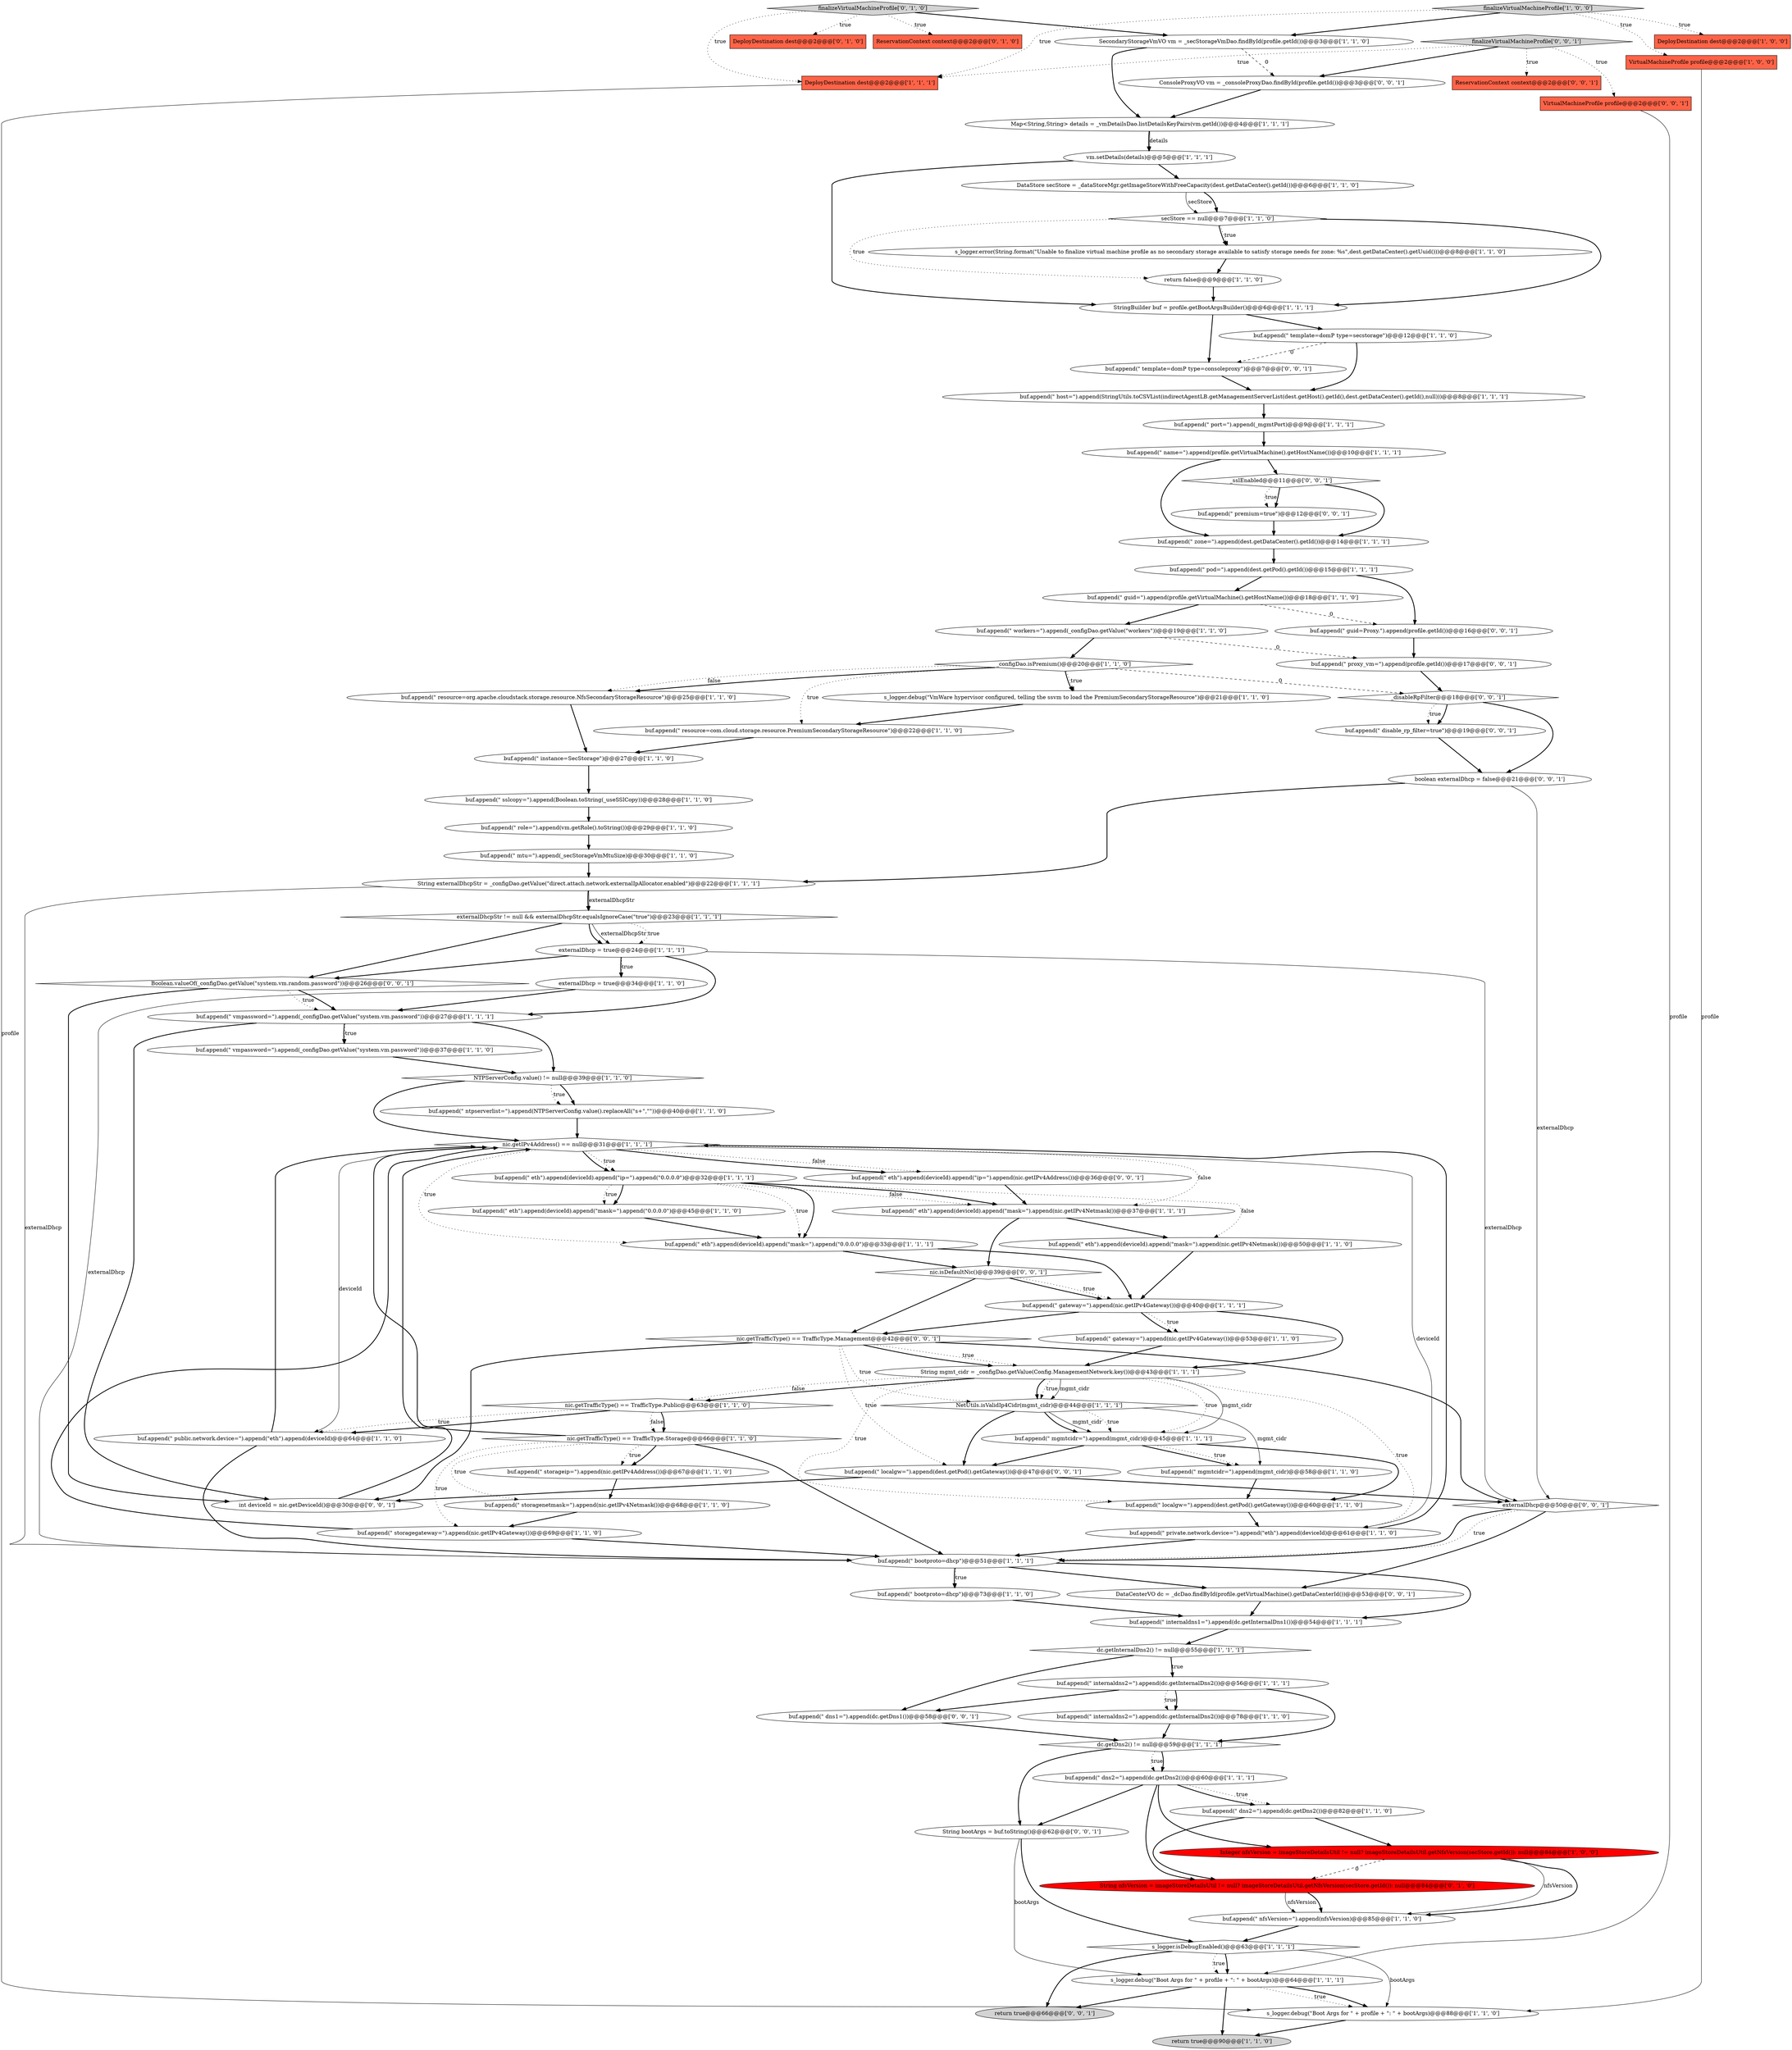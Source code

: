 digraph {
11 [style = filled, label = "s_logger.debug(\"VmWare hypervisor configured, telling the ssvm to load the PremiumSecondaryStorageResource\")@@@21@@@['1', '1', '0']", fillcolor = white, shape = ellipse image = "AAA0AAABBB1BBB"];
43 [style = filled, label = "buf.append(\" workers=\").append(_configDao.getValue(\"workers\"))@@@19@@@['1', '1', '0']", fillcolor = white, shape = ellipse image = "AAA0AAABBB1BBB"];
67 [style = filled, label = "String externalDhcpStr = _configDao.getValue(\"direct.attach.network.externalIpAllocator.enabled\")@@@22@@@['1', '1', '1']", fillcolor = white, shape = ellipse image = "AAA0AAABBB1BBB"];
90 [style = filled, label = "buf.append(\" eth\").append(deviceId).append(\"ip=\").append(nic.getIPv4Address())@@@36@@@['0', '0', '1']", fillcolor = white, shape = ellipse image = "AAA0AAABBB3BBB"];
30 [style = filled, label = "buf.append(\" resource=org.apache.cloudstack.storage.resource.NfsSecondaryStorageResource\")@@@25@@@['1', '1', '0']", fillcolor = white, shape = ellipse image = "AAA0AAABBB1BBB"];
20 [style = filled, label = "buf.append(\" vmpassword=\").append(_configDao.getValue(\"system.vm.password\"))@@@37@@@['1', '1', '0']", fillcolor = white, shape = ellipse image = "AAA0AAABBB1BBB"];
21 [style = filled, label = "buf.append(\" storageip=\").append(nic.getIPv4Address())@@@67@@@['1', '1', '0']", fillcolor = white, shape = ellipse image = "AAA0AAABBB1BBB"];
6 [style = filled, label = "buf.append(\" host=\").append(StringUtils.toCSVList(indirectAgentLB.getManagementServerList(dest.getHost().getId(),dest.getDataCenter().getId(),null)))@@@8@@@['1', '1', '1']", fillcolor = white, shape = ellipse image = "AAA0AAABBB1BBB"];
68 [style = filled, label = "buf.append(\" sslcopy=\").append(Boolean.toString(_useSSlCopy))@@@28@@@['1', '1', '0']", fillcolor = white, shape = ellipse image = "AAA0AAABBB1BBB"];
78 [style = filled, label = "boolean externalDhcp = false@@@21@@@['0', '0', '1']", fillcolor = white, shape = ellipse image = "AAA0AAABBB3BBB"];
80 [style = filled, label = "buf.append(\" dns1=\").append(dc.getDns1())@@@58@@@['0', '0', '1']", fillcolor = white, shape = ellipse image = "AAA0AAABBB3BBB"];
45 [style = filled, label = "DeployDestination dest@@@2@@@['1', '1', '1']", fillcolor = tomato, shape = box image = "AAA0AAABBB1BBB"];
34 [style = filled, label = "buf.append(\" resource=com.cloud.storage.resource.PremiumSecondaryStorageResource\")@@@22@@@['1', '1', '0']", fillcolor = white, shape = ellipse image = "AAA0AAABBB1BBB"];
32 [style = filled, label = "buf.append(\" public.network.device=\").append(\"eth\").append(deviceId)@@@64@@@['1', '1', '0']", fillcolor = white, shape = ellipse image = "AAA0AAABBB1BBB"];
14 [style = filled, label = "externalDhcpStr != null && externalDhcpStr.equalsIgnoreCase(\"true\")@@@23@@@['1', '1', '1']", fillcolor = white, shape = diamond image = "AAA0AAABBB1BBB"];
19 [style = filled, label = "buf.append(\" guid=\").append(profile.getVirtualMachine().getHostName())@@@18@@@['1', '1', '0']", fillcolor = white, shape = ellipse image = "AAA0AAABBB1BBB"];
40 [style = filled, label = "dc.getDns2() != null@@@59@@@['1', '1', '1']", fillcolor = white, shape = diamond image = "AAA0AAABBB1BBB"];
66 [style = filled, label = "s_logger.isDebugEnabled()@@@63@@@['1', '1', '1']", fillcolor = white, shape = diamond image = "AAA0AAABBB1BBB"];
38 [style = filled, label = "buf.append(\" eth\").append(deviceId).append(\"ip=\").append(\"0.0.0.0\")@@@32@@@['1', '1', '1']", fillcolor = white, shape = ellipse image = "AAA0AAABBB1BBB"];
42 [style = filled, label = "Integer nfsVersion = imageStoreDetailsUtil != null? imageStoreDetailsUtil.getNfsVersion(secStore.getId()): null@@@84@@@['1', '0', '0']", fillcolor = red, shape = ellipse image = "AAA1AAABBB1BBB"];
17 [style = filled, label = "buf.append(\" localgw=\").append(dest.getPod().getGateway())@@@60@@@['1', '1', '0']", fillcolor = white, shape = ellipse image = "AAA0AAABBB1BBB"];
74 [style = filled, label = "DeployDestination dest@@@2@@@['0', '1', '0']", fillcolor = tomato, shape = box image = "AAA0AAABBB2BBB"];
89 [style = filled, label = "VirtualMachineProfile profile@@@2@@@['0', '0', '1']", fillcolor = tomato, shape = box image = "AAA0AAABBB3BBB"];
75 [style = filled, label = "buf.append(\" guid=Proxy.\").append(profile.getId())@@@16@@@['0', '0', '1']", fillcolor = white, shape = ellipse image = "AAA0AAABBB3BBB"];
28 [style = filled, label = "buf.append(\" mgmtcidr=\").append(mgmt_cidr)@@@45@@@['1', '1', '1']", fillcolor = white, shape = ellipse image = "AAA0AAABBB1BBB"];
93 [style = filled, label = "DataCenterVO dc = _dcDao.findById(profile.getVirtualMachine().getDataCenterId())@@@53@@@['0', '0', '1']", fillcolor = white, shape = ellipse image = "AAA0AAABBB3BBB"];
61 [style = filled, label = "nic.getIPv4Address() == null@@@31@@@['1', '1', '1']", fillcolor = white, shape = diamond image = "AAA0AAABBB1BBB"];
71 [style = filled, label = "finalizeVirtualMachineProfile['0', '1', '0']", fillcolor = lightgray, shape = diamond image = "AAA0AAABBB2BBB"];
73 [style = filled, label = "ReservationContext context@@@2@@@['0', '1', '0']", fillcolor = tomato, shape = box image = "AAA0AAABBB2BBB"];
2 [style = filled, label = "s_logger.error(String.format(\"Unable to finalize virtual machine profile as no secondary storage available to satisfy storage needs for zone: %s\",dest.getDataCenter().getUuid()))@@@8@@@['1', '1', '0']", fillcolor = white, shape = ellipse image = "AAA0AAABBB1BBB"];
51 [style = filled, label = "return true@@@90@@@['1', '1', '0']", fillcolor = lightgray, shape = ellipse image = "AAA0AAABBB1BBB"];
82 [style = filled, label = "buf.append(\" disable_rp_filter=true\")@@@19@@@['0', '0', '1']", fillcolor = white, shape = ellipse image = "AAA0AAABBB3BBB"];
69 [style = filled, label = "externalDhcp = true@@@24@@@['1', '1', '1']", fillcolor = white, shape = ellipse image = "AAA0AAABBB1BBB"];
18 [style = filled, label = "StringBuilder buf = profile.getBootArgsBuilder()@@@6@@@['1', '1', '1']", fillcolor = white, shape = ellipse image = "AAA0AAABBB1BBB"];
7 [style = filled, label = "buf.append(\" mtu=\").append(_secStorageVmMtuSize)@@@30@@@['1', '1', '0']", fillcolor = white, shape = ellipse image = "AAA0AAABBB1BBB"];
81 [style = filled, label = "finalizeVirtualMachineProfile['0', '0', '1']", fillcolor = lightgray, shape = diamond image = "AAA0AAABBB3BBB"];
95 [style = filled, label = "return true@@@66@@@['0', '0', '1']", fillcolor = lightgray, shape = ellipse image = "AAA0AAABBB3BBB"];
37 [style = filled, label = "VirtualMachineProfile profile@@@2@@@['1', '0', '0']", fillcolor = tomato, shape = box image = "AAA0AAABBB1BBB"];
12 [style = filled, label = "dc.getInternalDns2() != null@@@55@@@['1', '1', '1']", fillcolor = white, shape = diamond image = "AAA0AAABBB1BBB"];
94 [style = filled, label = "externalDhcp@@@50@@@['0', '0', '1']", fillcolor = white, shape = diamond image = "AAA0AAABBB3BBB"];
58 [style = filled, label = "buf.append(\" internaldns2=\").append(dc.getInternalDns2())@@@78@@@['1', '1', '0']", fillcolor = white, shape = ellipse image = "AAA0AAABBB1BBB"];
53 [style = filled, label = "SecondaryStorageVmVO vm = _secStorageVmDao.findById(profile.getId())@@@3@@@['1', '1', '0']", fillcolor = white, shape = ellipse image = "AAA0AAABBB1BBB"];
87 [style = filled, label = "buf.append(\" premium=true\")@@@12@@@['0', '0', '1']", fillcolor = white, shape = ellipse image = "AAA0AAABBB3BBB"];
16 [style = filled, label = "buf.append(\" private.network.device=\").append(\"eth\").append(deviceId)@@@61@@@['1', '1', '0']", fillcolor = white, shape = ellipse image = "AAA0AAABBB1BBB"];
13 [style = filled, label = "externalDhcp = true@@@34@@@['1', '1', '0']", fillcolor = white, shape = ellipse image = "AAA0AAABBB1BBB"];
23 [style = filled, label = "DataStore secStore = _dataStoreMgr.getImageStoreWithFreeCapacity(dest.getDataCenter().getId())@@@6@@@['1', '1', '0']", fillcolor = white, shape = ellipse image = "AAA0AAABBB1BBB"];
48 [style = filled, label = "buf.append(\" zone=\").append(dest.getDataCenter().getId())@@@14@@@['1', '1', '1']", fillcolor = white, shape = ellipse image = "AAA0AAABBB1BBB"];
59 [style = filled, label = "buf.append(\" storagegateway=\").append(nic.getIPv4Gateway())@@@69@@@['1', '1', '0']", fillcolor = white, shape = ellipse image = "AAA0AAABBB1BBB"];
63 [style = filled, label = "nic.getTrafficType() == TrafficType.Public@@@63@@@['1', '1', '0']", fillcolor = white, shape = diamond image = "AAA0AAABBB1BBB"];
46 [style = filled, label = "buf.append(\" role=\").append(vm.getRole().toString())@@@29@@@['1', '1', '0']", fillcolor = white, shape = ellipse image = "AAA0AAABBB1BBB"];
85 [style = filled, label = "_disableRpFilter@@@18@@@['0', '0', '1']", fillcolor = white, shape = diamond image = "AAA0AAABBB3BBB"];
27 [style = filled, label = "buf.append(\" name=\").append(profile.getVirtualMachine().getHostName())@@@10@@@['1', '1', '1']", fillcolor = white, shape = ellipse image = "AAA0AAABBB1BBB"];
70 [style = filled, label = "s_logger.debug(\"Boot Args for \" + profile + \": \" + bootArgs)@@@88@@@['1', '1', '0']", fillcolor = white, shape = ellipse image = "AAA0AAABBB1BBB"];
76 [style = filled, label = "int deviceId = nic.getDeviceId()@@@30@@@['0', '0', '1']", fillcolor = white, shape = ellipse image = "AAA0AAABBB3BBB"];
25 [style = filled, label = "String mgmt_cidr = _configDao.getValue(Config.ManagementNetwork.key())@@@43@@@['1', '1', '1']", fillcolor = white, shape = ellipse image = "AAA0AAABBB1BBB"];
39 [style = filled, label = "buf.append(\" storagenetmask=\").append(nic.getIPv4Netmask())@@@68@@@['1', '1', '0']", fillcolor = white, shape = ellipse image = "AAA0AAABBB1BBB"];
41 [style = filled, label = "buf.append(\" dns2=\").append(dc.getDns2())@@@60@@@['1', '1', '1']", fillcolor = white, shape = ellipse image = "AAA0AAABBB1BBB"];
29 [style = filled, label = "buf.append(\" internaldns2=\").append(dc.getInternalDns2())@@@56@@@['1', '1', '1']", fillcolor = white, shape = ellipse image = "AAA0AAABBB1BBB"];
9 [style = filled, label = "buf.append(\" gateway=\").append(nic.getIPv4Gateway())@@@53@@@['1', '1', '0']", fillcolor = white, shape = ellipse image = "AAA0AAABBB1BBB"];
31 [style = filled, label = "buf.append(\" eth\").append(deviceId).append(\"mask=\").append(\"0.0.0.0\")@@@33@@@['1', '1', '1']", fillcolor = white, shape = ellipse image = "AAA0AAABBB1BBB"];
47 [style = filled, label = "buf.append(\" mgmtcidr=\").append(mgmt_cidr)@@@58@@@['1', '1', '0']", fillcolor = white, shape = ellipse image = "AAA0AAABBB1BBB"];
91 [style = filled, label = "nic.getTrafficType() == TrafficType.Management@@@42@@@['0', '0', '1']", fillcolor = white, shape = diamond image = "AAA0AAABBB3BBB"];
5 [style = filled, label = "finalizeVirtualMachineProfile['1', '0', '0']", fillcolor = lightgray, shape = diamond image = "AAA0AAABBB1BBB"];
33 [style = filled, label = "buf.append(\" dns2=\").append(dc.getDns2())@@@82@@@['1', '1', '0']", fillcolor = white, shape = ellipse image = "AAA0AAABBB1BBB"];
65 [style = filled, label = "return false@@@9@@@['1', '1', '0']", fillcolor = white, shape = ellipse image = "AAA0AAABBB1BBB"];
4 [style = filled, label = "buf.append(\" gateway=\").append(nic.getIPv4Gateway())@@@40@@@['1', '1', '1']", fillcolor = white, shape = ellipse image = "AAA0AAABBB1BBB"];
49 [style = filled, label = "buf.append(\" nfsVersion=\").append(nfsVersion)@@@85@@@['1', '1', '0']", fillcolor = white, shape = ellipse image = "AAA0AAABBB1BBB"];
97 [style = filled, label = "buf.append(\" template=domP type=consoleproxy\")@@@7@@@['0', '0', '1']", fillcolor = white, shape = ellipse image = "AAA0AAABBB3BBB"];
62 [style = filled, label = "buf.append(\" ntpserverlist=\").append(NTPServerConfig.value().replaceAll(\"\s+\",\"\"))@@@40@@@['1', '1', '0']", fillcolor = white, shape = ellipse image = "AAA0AAABBB1BBB"];
57 [style = filled, label = "buf.append(\" bootproto=dhcp\")@@@73@@@['1', '1', '0']", fillcolor = white, shape = ellipse image = "AAA0AAABBB1BBB"];
55 [style = filled, label = "NTPServerConfig.value() != null@@@39@@@['1', '1', '0']", fillcolor = white, shape = diamond image = "AAA0AAABBB1BBB"];
54 [style = filled, label = "buf.append(\" port=\").append(_mgmtPort)@@@9@@@['1', '1', '1']", fillcolor = white, shape = ellipse image = "AAA0AAABBB1BBB"];
83 [style = filled, label = "Boolean.valueOf(_configDao.getValue(\"system.vm.random.password\"))@@@26@@@['0', '0', '1']", fillcolor = white, shape = diamond image = "AAA0AAABBB3BBB"];
56 [style = filled, label = "_configDao.isPremium()@@@20@@@['1', '1', '0']", fillcolor = white, shape = diamond image = "AAA0AAABBB1BBB"];
22 [style = filled, label = "buf.append(\" eth\").append(deviceId).append(\"mask=\").append(nic.getIPv4Netmask())@@@37@@@['1', '1', '1']", fillcolor = white, shape = ellipse image = "AAA0AAABBB1BBB"];
86 [style = filled, label = "_sslEnabled@@@11@@@['0', '0', '1']", fillcolor = white, shape = diamond image = "AAA0AAABBB3BBB"];
77 [style = filled, label = "buf.append(\" proxy_vm=\").append(profile.getId())@@@17@@@['0', '0', '1']", fillcolor = white, shape = ellipse image = "AAA0AAABBB3BBB"];
35 [style = filled, label = "s_logger.debug(\"Boot Args for \" + profile + \": \" + bootArgs)@@@64@@@['1', '1', '1']", fillcolor = white, shape = ellipse image = "AAA0AAABBB1BBB"];
64 [style = filled, label = "Map<String,String> details = _vmDetailsDao.listDetailsKeyPairs(vm.getId())@@@4@@@['1', '1', '1']", fillcolor = white, shape = ellipse image = "AAA0AAABBB1BBB"];
72 [style = filled, label = "String nfsVersion = imageStoreDetailsUtil != null? imageStoreDetailsUtil.getNfsVersion(secStore.getId()): null@@@84@@@['0', '1', '0']", fillcolor = red, shape = ellipse image = "AAA1AAABBB2BBB"];
15 [style = filled, label = "DeployDestination dest@@@2@@@['1', '0', '0']", fillcolor = tomato, shape = box image = "AAA0AAABBB1BBB"];
60 [style = filled, label = "buf.append(\" pod=\").append(dest.getPod().getId())@@@15@@@['1', '1', '1']", fillcolor = white, shape = ellipse image = "AAA0AAABBB1BBB"];
8 [style = filled, label = "buf.append(\" vmpassword=\").append(_configDao.getValue(\"system.vm.password\"))@@@27@@@['1', '1', '1']", fillcolor = white, shape = ellipse image = "AAA0AAABBB1BBB"];
10 [style = filled, label = "buf.append(\" template=domP type=secstorage\")@@@12@@@['1', '1', '0']", fillcolor = white, shape = ellipse image = "AAA0AAABBB1BBB"];
50 [style = filled, label = "secStore == null@@@7@@@['1', '1', '0']", fillcolor = white, shape = diamond image = "AAA0AAABBB1BBB"];
52 [style = filled, label = "nic.getTrafficType() == TrafficType.Storage@@@66@@@['1', '1', '0']", fillcolor = white, shape = diamond image = "AAA0AAABBB1BBB"];
96 [style = filled, label = "ConsoleProxyVO vm = _consoleProxyDao.findById(profile.getId())@@@3@@@['0', '0', '1']", fillcolor = white, shape = ellipse image = "AAA0AAABBB3BBB"];
92 [style = filled, label = "String bootArgs = buf.toString()@@@62@@@['0', '0', '1']", fillcolor = white, shape = ellipse image = "AAA0AAABBB3BBB"];
1 [style = filled, label = "buf.append(\" bootproto=dhcp\")@@@51@@@['1', '1', '1']", fillcolor = white, shape = ellipse image = "AAA0AAABBB1BBB"];
36 [style = filled, label = "buf.append(\" eth\").append(deviceId).append(\"mask=\").append(nic.getIPv4Netmask())@@@50@@@['1', '1', '0']", fillcolor = white, shape = ellipse image = "AAA0AAABBB1BBB"];
44 [style = filled, label = "buf.append(\" eth\").append(deviceId).append(\"mask=\").append(\"0.0.0.0\")@@@45@@@['1', '1', '0']", fillcolor = white, shape = ellipse image = "AAA0AAABBB1BBB"];
26 [style = filled, label = "NetUtils.isValidIp4Cidr(mgmt_cidr)@@@44@@@['1', '1', '1']", fillcolor = white, shape = diamond image = "AAA0AAABBB1BBB"];
3 [style = filled, label = "vm.setDetails(details)@@@5@@@['1', '1', '1']", fillcolor = white, shape = ellipse image = "AAA0AAABBB1BBB"];
88 [style = filled, label = "buf.append(\" localgw=\").append(dest.getPod().getGateway())@@@47@@@['0', '0', '1']", fillcolor = white, shape = ellipse image = "AAA0AAABBB3BBB"];
84 [style = filled, label = "nic.isDefaultNic()@@@39@@@['0', '0', '1']", fillcolor = white, shape = diamond image = "AAA0AAABBB3BBB"];
0 [style = filled, label = "buf.append(\" instance=SecStorage\")@@@27@@@['1', '1', '0']", fillcolor = white, shape = ellipse image = "AAA0AAABBB1BBB"];
79 [style = filled, label = "ReservationContext context@@@2@@@['0', '0', '1']", fillcolor = tomato, shape = box image = "AAA0AAABBB3BBB"];
24 [style = filled, label = "buf.append(\" internaldns1=\").append(dc.getInternalDns1())@@@54@@@['1', '1', '1']", fillcolor = white, shape = ellipse image = "AAA0AAABBB1BBB"];
52->1 [style = bold, label=""];
97->6 [style = bold, label=""];
50->65 [style = dotted, label="true"];
54->27 [style = bold, label=""];
56->30 [style = bold, label=""];
4->25 [style = bold, label=""];
38->44 [style = bold, label=""];
64->3 [style = bold, label=""];
43->77 [style = dashed, label="0"];
39->59 [style = bold, label=""];
63->52 [style = dotted, label="false"];
55->62 [style = bold, label=""];
85->78 [style = bold, label=""];
62->61 [style = bold, label=""];
76->61 [style = bold, label=""];
69->94 [style = solid, label="externalDhcp"];
7->67 [style = bold, label=""];
50->2 [style = bold, label=""];
26->88 [style = bold, label=""];
38->22 [style = dotted, label="false"];
25->28 [style = dotted, label="true"];
38->31 [style = bold, label=""];
61->22 [style = dotted, label="false"];
70->51 [style = bold, label=""];
59->61 [style = bold, label=""];
26->28 [style = solid, label="mgmt_cidr"];
3->18 [style = bold, label=""];
25->63 [style = bold, label=""];
50->2 [style = dotted, label="true"];
65->18 [style = bold, label=""];
8->20 [style = bold, label=""];
56->11 [style = dotted, label="true"];
94->1 [style = bold, label=""];
33->42 [style = bold, label=""];
23->50 [style = solid, label="secStore"];
84->4 [style = bold, label=""];
1->93 [style = bold, label=""];
59->1 [style = bold, label=""];
46->7 [style = bold, label=""];
71->73 [style = dotted, label="true"];
26->28 [style = dotted, label="true"];
81->89 [style = dotted, label="true"];
38->31 [style = dotted, label="true"];
84->91 [style = bold, label=""];
85->82 [style = bold, label=""];
71->74 [style = dotted, label="true"];
19->75 [style = dashed, label="0"];
89->35 [style = solid, label="profile"];
75->77 [style = bold, label=""];
8->20 [style = dotted, label="true"];
26->28 [style = bold, label=""];
41->33 [style = dotted, label="true"];
52->21 [style = bold, label=""];
69->8 [style = bold, label=""];
17->16 [style = bold, label=""];
31->84 [style = bold, label=""];
40->41 [style = dotted, label="true"];
32->61 [style = bold, label=""];
25->28 [style = solid, label="mgmt_cidr"];
56->30 [style = dotted, label="false"];
13->1 [style = solid, label="externalDhcp"];
52->21 [style = dotted, label="true"];
50->18 [style = bold, label=""];
6->54 [style = bold, label=""];
0->68 [style = bold, label=""];
36->4 [style = bold, label=""];
31->4 [style = bold, label=""];
91->25 [style = dotted, label="true"];
61->31 [style = dotted, label="true"];
29->80 [style = bold, label=""];
64->3 [style = solid, label="details"];
61->38 [style = dotted, label="true"];
56->34 [style = dotted, label="true"];
52->59 [style = dotted, label="true"];
66->35 [style = bold, label=""];
34->0 [style = bold, label=""];
57->24 [style = bold, label=""];
61->38 [style = bold, label=""];
45->70 [style = solid, label="profile"];
81->45 [style = dotted, label="true"];
3->23 [style = bold, label=""];
81->96 [style = bold, label=""];
12->29 [style = bold, label=""];
27->86 [style = bold, label=""];
91->88 [style = dotted, label="true"];
40->92 [style = bold, label=""];
86->87 [style = dotted, label="true"];
61->16 [style = solid, label="deviceId"];
25->26 [style = bold, label=""];
14->69 [style = bold, label=""];
5->53 [style = bold, label=""];
29->40 [style = bold, label=""];
60->19 [style = bold, label=""];
8->55 [style = bold, label=""];
8->76 [style = bold, label=""];
4->91 [style = bold, label=""];
53->64 [style = bold, label=""];
28->88 [style = bold, label=""];
35->51 [style = bold, label=""];
25->26 [style = dotted, label="true"];
87->48 [style = bold, label=""];
71->45 [style = dotted, label="true"];
56->11 [style = bold, label=""];
4->9 [style = bold, label=""];
61->90 [style = dotted, label="false"];
52->39 [style = dotted, label="true"];
24->12 [style = bold, label=""];
80->40 [style = bold, label=""];
35->70 [style = dotted, label="true"];
90->22 [style = bold, label=""];
52->61 [style = bold, label=""];
28->47 [style = bold, label=""];
61->32 [style = solid, label="deviceId"];
69->13 [style = dotted, label="true"];
14->69 [style = solid, label="externalDhcpStr"];
16->61 [style = bold, label=""];
91->26 [style = dotted, label="true"];
38->44 [style = dotted, label="true"];
25->63 [style = dotted, label="false"];
14->69 [style = dotted, label="true"];
33->72 [style = bold, label=""];
5->15 [style = dotted, label="true"];
10->6 [style = bold, label=""];
71->53 [style = bold, label=""];
55->61 [style = bold, label=""];
94->1 [style = dotted, label="true"];
82->78 [style = bold, label=""];
18->10 [style = bold, label=""];
21->39 [style = bold, label=""];
16->1 [style = bold, label=""];
63->32 [style = bold, label=""];
72->49 [style = solid, label="nfsVersion"];
1->57 [style = bold, label=""];
14->83 [style = bold, label=""];
18->97 [style = bold, label=""];
69->83 [style = bold, label=""];
5->45 [style = dotted, label="true"];
32->1 [style = bold, label=""];
63->52 [style = bold, label=""];
41->92 [style = bold, label=""];
77->85 [style = bold, label=""];
28->17 [style = bold, label=""];
92->66 [style = bold, label=""];
96->64 [style = bold, label=""];
83->76 [style = bold, label=""];
83->8 [style = dotted, label="true"];
30->0 [style = bold, label=""];
41->33 [style = bold, label=""];
61->90 [style = bold, label=""];
53->96 [style = dashed, label="0"];
19->43 [style = bold, label=""];
66->35 [style = dotted, label="true"];
44->31 [style = bold, label=""];
93->24 [style = bold, label=""];
55->62 [style = dotted, label="true"];
22->84 [style = bold, label=""];
25->16 [style = dotted, label="true"];
23->50 [style = bold, label=""];
91->25 [style = bold, label=""];
5->37 [style = dotted, label="true"];
10->97 [style = dashed, label="0"];
35->70 [style = bold, label=""];
29->58 [style = dotted, label="true"];
28->47 [style = dotted, label="true"];
68->46 [style = bold, label=""];
12->80 [style = bold, label=""];
72->49 [style = bold, label=""];
12->29 [style = dotted, label="true"];
29->58 [style = bold, label=""];
42->49 [style = solid, label="nfsVersion"];
67->1 [style = solid, label="externalDhcp"];
91->76 [style = bold, label=""];
94->93 [style = bold, label=""];
25->26 [style = solid, label="mgmt_cidr"];
58->40 [style = bold, label=""];
56->85 [style = dashed, label="0"];
86->48 [style = bold, label=""];
84->4 [style = dotted, label="true"];
88->76 [style = bold, label=""];
48->60 [style = bold, label=""];
35->95 [style = bold, label=""];
20->55 [style = bold, label=""];
26->47 [style = solid, label="mgmt_cidr"];
86->87 [style = bold, label=""];
66->95 [style = bold, label=""];
66->70 [style = solid, label="bootArgs"];
38->36 [style = dotted, label="false"];
49->66 [style = bold, label=""];
78->94 [style = solid, label="externalDhcp"];
11->34 [style = bold, label=""];
88->94 [style = bold, label=""];
83->8 [style = bold, label=""];
25->17 [style = dotted, label="true"];
1->24 [style = bold, label=""];
22->36 [style = bold, label=""];
9->25 [style = bold, label=""];
78->67 [style = bold, label=""];
40->41 [style = bold, label=""];
27->48 [style = bold, label=""];
85->82 [style = dotted, label="true"];
42->72 [style = dashed, label="0"];
1->57 [style = dotted, label="true"];
42->49 [style = bold, label=""];
2->65 [style = bold, label=""];
47->17 [style = bold, label=""];
69->13 [style = bold, label=""];
67->14 [style = solid, label="externalDhcpStr"];
13->8 [style = bold, label=""];
92->35 [style = solid, label="bootArgs"];
67->14 [style = bold, label=""];
37->70 [style = solid, label="profile"];
38->22 [style = bold, label=""];
41->72 [style = bold, label=""];
60->75 [style = bold, label=""];
4->9 [style = dotted, label="true"];
63->32 [style = dotted, label="true"];
43->56 [style = bold, label=""];
91->94 [style = bold, label=""];
81->79 [style = dotted, label="true"];
41->42 [style = bold, label=""];
}

